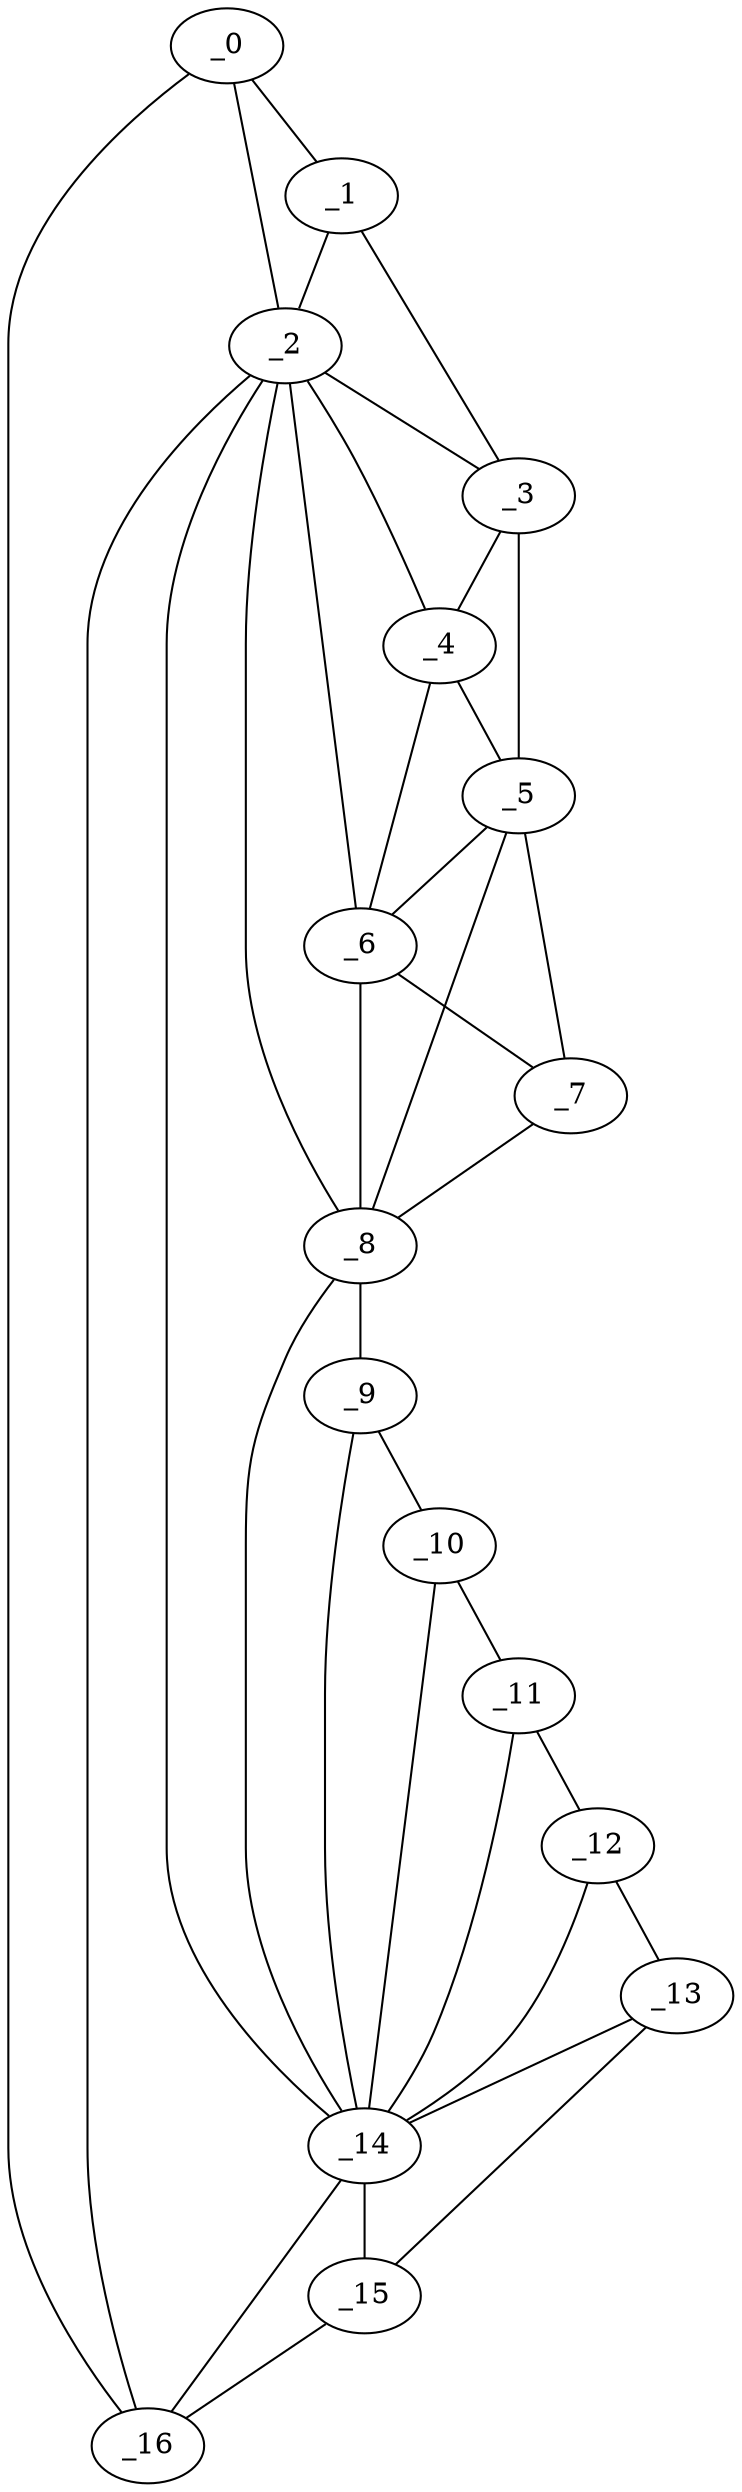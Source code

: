 graph "obj35__50.gxl" {
	_0	 [x=2,
		y=63];
	_1	 [x=4,
		y=57];
	_0 -- _1	 [valence=1];
	_2	 [x=7,
		y=62];
	_0 -- _2	 [valence=2];
	_16	 [x=127,
		y=64];
	_0 -- _16	 [valence=1];
	_1 -- _2	 [valence=2];
	_3	 [x=8,
		y=52];
	_1 -- _3	 [valence=1];
	_2 -- _3	 [valence=2];
	_4	 [x=14,
		y=52];
	_2 -- _4	 [valence=2];
	_6	 [x=21,
		y=49];
	_2 -- _6	 [valence=2];
	_8	 [x=41,
		y=43];
	_2 -- _8	 [valence=2];
	_14	 [x=123,
		y=62];
	_2 -- _14	 [valence=2];
	_2 -- _16	 [valence=2];
	_3 -- _4	 [valence=2];
	_5	 [x=19,
		y=45];
	_3 -- _5	 [valence=1];
	_4 -- _5	 [valence=2];
	_4 -- _6	 [valence=2];
	_5 -- _6	 [valence=1];
	_7	 [x=31,
		y=44];
	_5 -- _7	 [valence=2];
	_5 -- _8	 [valence=1];
	_6 -- _7	 [valence=2];
	_6 -- _8	 [valence=2];
	_7 -- _8	 [valence=1];
	_9	 [x=94,
		y=42];
	_8 -- _9	 [valence=1];
	_8 -- _14	 [valence=2];
	_10	 [x=103,
		y=43];
	_9 -- _10	 [valence=1];
	_9 -- _14	 [valence=2];
	_11	 [x=110,
		y=45];
	_10 -- _11	 [valence=1];
	_10 -- _14	 [valence=2];
	_12	 [x=113,
		y=46];
	_11 -- _12	 [valence=1];
	_11 -- _14	 [valence=2];
	_13	 [x=119,
		y=49];
	_12 -- _13	 [valence=1];
	_12 -- _14	 [valence=2];
	_13 -- _14	 [valence=1];
	_15	 [x=127,
		y=57];
	_13 -- _15	 [valence=1];
	_14 -- _15	 [valence=2];
	_14 -- _16	 [valence=2];
	_15 -- _16	 [valence=1];
}
